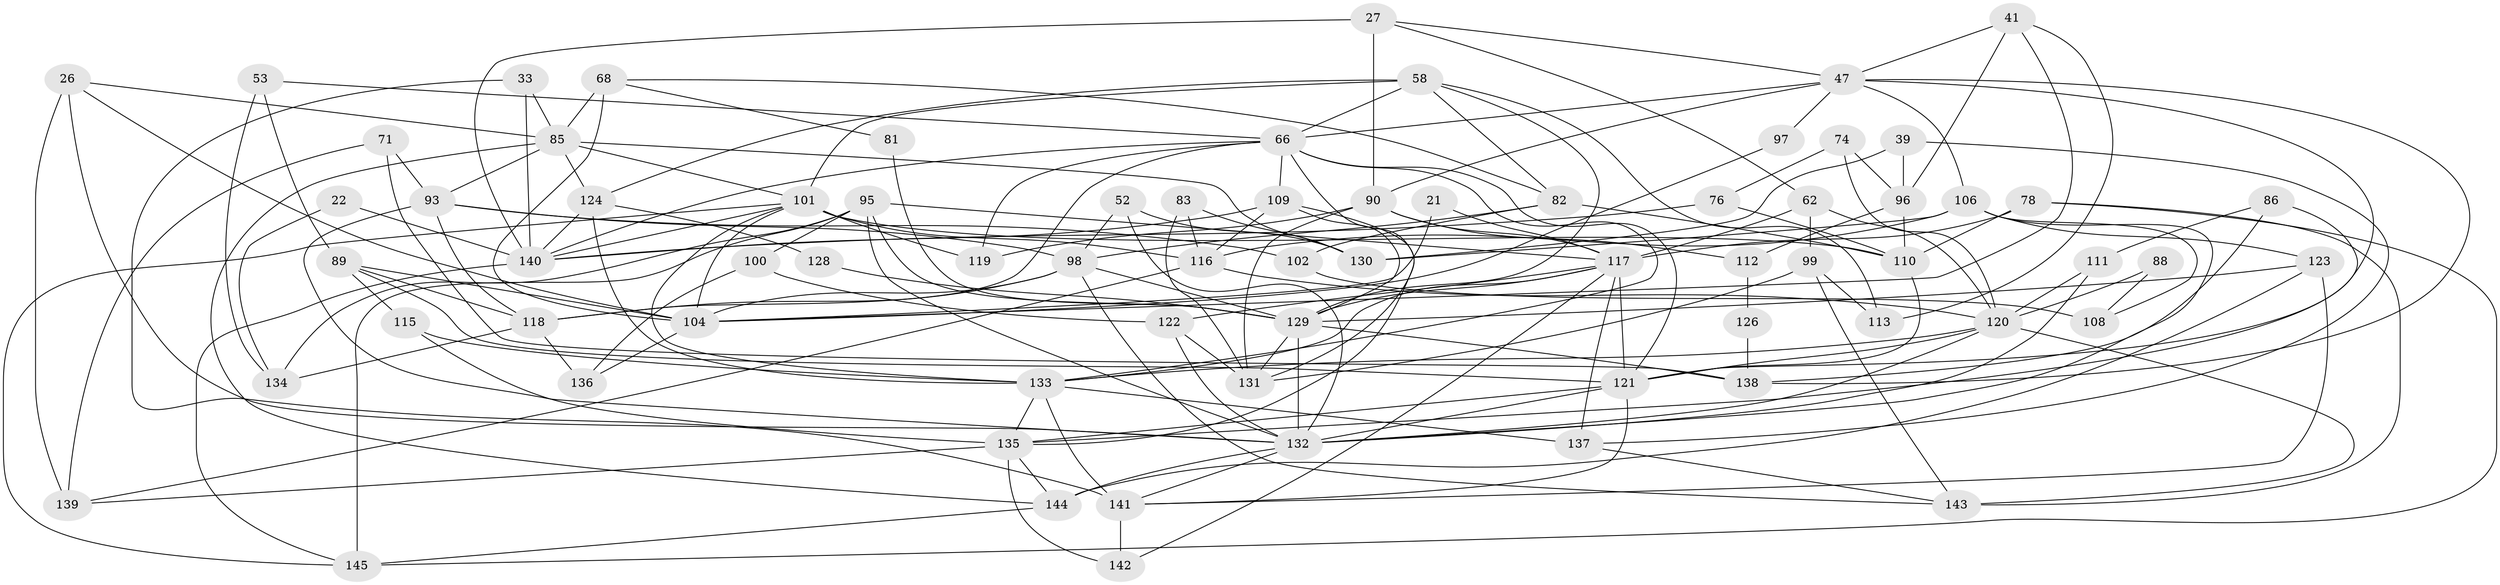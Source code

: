 // original degree distribution, {6: 0.12413793103448276, 4: 0.2827586206896552, 5: 0.15862068965517243, 3: 0.31724137931034485, 2: 0.0896551724137931, 7: 0.020689655172413793, 8: 0.006896551724137931}
// Generated by graph-tools (version 1.1) at 2025/49/03/09/25 04:49:18]
// undirected, 72 vertices, 179 edges
graph export_dot {
graph [start="1"]
  node [color=gray90,style=filled];
  21;
  22;
  26;
  27;
  33;
  39 [super="+10"];
  41 [super="+9"];
  47 [super="+40+35"];
  52;
  53;
  58 [super="+19+20"];
  62;
  66 [super="+50"];
  68 [super="+65"];
  71;
  74;
  76 [super="+59"];
  78;
  81;
  82;
  83;
  85 [super="+12"];
  86;
  88;
  89;
  90 [super="+25"];
  93 [super="+60+70"];
  95 [super="+56+91"];
  96;
  97;
  98 [super="+11"];
  99;
  100;
  101 [super="+36+8+18"];
  102;
  104 [super="+48"];
  106 [super="+92"];
  108;
  109 [super="+73"];
  110;
  111 [super="+23"];
  112;
  113 [super="+24"];
  115 [super="+72"];
  116 [super="+14+77"];
  117 [super="+7+105+42"];
  118 [super="+4"];
  119;
  120 [super="+80+94"];
  121 [super="+17+15+107"];
  122;
  123;
  124 [super="+43"];
  126;
  128;
  129 [super="+30+103"];
  130 [super="+46"];
  131 [super="+63"];
  132 [super="+1+127"];
  133 [super="+28+125"];
  134 [super="+37"];
  135 [super="+114"];
  136 [super="+69"];
  137 [super="+55"];
  138;
  139 [super="+31"];
  140 [super="+61"];
  141 [super="+64+79"];
  142;
  143 [super="+87"];
  144 [super="+54"];
  145 [super="+38"];
  21 -- 104;
  21 -- 117;
  22 -- 134;
  22 -- 140;
  26 -- 85;
  26 -- 139 [weight=2];
  26 -- 104;
  26 -- 132;
  27 -- 62;
  27 -- 47;
  27 -- 90 [weight=2];
  27 -- 140;
  33 -- 85;
  33 -- 140;
  33 -- 141;
  39 -- 96;
  39 -- 130;
  39 -- 137;
  41 -- 96 [weight=2];
  41 -- 104 [weight=2];
  41 -- 47;
  41 -- 113;
  47 -- 97;
  47 -- 138;
  47 -- 66 [weight=2];
  47 -- 121;
  47 -- 106 [weight=2];
  47 -- 90;
  52 -- 130;
  52 -- 98;
  52 -- 132;
  53 -- 89;
  53 -- 66;
  53 -- 134;
  58 -- 101 [weight=2];
  58 -- 82;
  58 -- 129;
  58 -- 113;
  58 -- 66;
  58 -- 124;
  62 -- 99;
  62 -- 120;
  62 -- 117;
  66 -- 119;
  66 -- 131;
  66 -- 118 [weight=2];
  66 -- 140;
  66 -- 121;
  66 -- 133;
  66 -- 109;
  68 -- 104 [weight=2];
  68 -- 81;
  68 -- 82;
  68 -- 85;
  71 -- 138;
  71 -- 139;
  71 -- 93;
  74 -- 96;
  74 -- 76;
  74 -- 120;
  76 -- 140 [weight=2];
  76 -- 110;
  78 -- 110;
  78 -- 143;
  78 -- 145;
  78 -- 117;
  81 -- 129;
  82 -- 110;
  82 -- 98;
  82 -- 102;
  83 -- 130;
  83 -- 131;
  83 -- 116;
  85 -- 130 [weight=2];
  85 -- 144;
  85 -- 101;
  85 -- 124;
  85 -- 93;
  86 -- 111;
  86 -- 138;
  86 -- 135;
  88 -- 108;
  88 -- 120;
  89 -- 104;
  89 -- 118;
  89 -- 121;
  89 -- 115;
  90 -- 131 [weight=2];
  90 -- 112;
  90 -- 119;
  90 -- 117;
  93 -- 102 [weight=3];
  93 -- 118;
  93 -- 98;
  93 -- 132 [weight=2];
  95 -- 129 [weight=2];
  95 -- 100;
  95 -- 132 [weight=2];
  95 -- 134 [weight=2];
  95 -- 145;
  95 -- 117;
  96 -- 110;
  96 -- 112;
  97 -- 104;
  98 -- 118;
  98 -- 104;
  98 -- 143 [weight=2];
  98 -- 129;
  99 -- 113;
  99 -- 131;
  99 -- 143;
  100 -- 122;
  100 -- 136;
  101 -- 104;
  101 -- 145;
  101 -- 110;
  101 -- 119;
  101 -- 133;
  101 -- 116 [weight=2];
  101 -- 140;
  102 -- 108;
  104 -- 136;
  106 -- 108;
  106 -- 130 [weight=2];
  106 -- 132 [weight=2];
  106 -- 116;
  106 -- 123;
  109 -- 140;
  109 -- 116;
  109 -- 135;
  109 -- 129;
  110 -- 121;
  111 -- 120 [weight=3];
  111 -- 132;
  112 -- 126;
  115 -- 133;
  115 -- 135;
  116 -- 139;
  116 -- 120 [weight=2];
  117 -- 133;
  117 -- 142;
  117 -- 122;
  117 -- 129;
  117 -- 121;
  117 -- 137;
  118 -- 134;
  118 -- 136;
  120 -- 143;
  120 -- 133 [weight=3];
  120 -- 132;
  120 -- 121;
  121 -- 141;
  121 -- 132 [weight=3];
  121 -- 135 [weight=2];
  122 -- 131;
  122 -- 132;
  123 -- 129;
  123 -- 144 [weight=2];
  123 -- 141;
  124 -- 140 [weight=2];
  124 -- 128;
  124 -- 133;
  126 -- 138;
  128 -- 129;
  129 -- 131;
  129 -- 138;
  129 -- 132 [weight=2];
  132 -- 144;
  132 -- 141;
  133 -- 135;
  133 -- 137 [weight=2];
  133 -- 141 [weight=3];
  135 -- 139;
  135 -- 142;
  135 -- 144;
  137 -- 143;
  140 -- 145;
  141 -- 142;
  144 -- 145;
}
